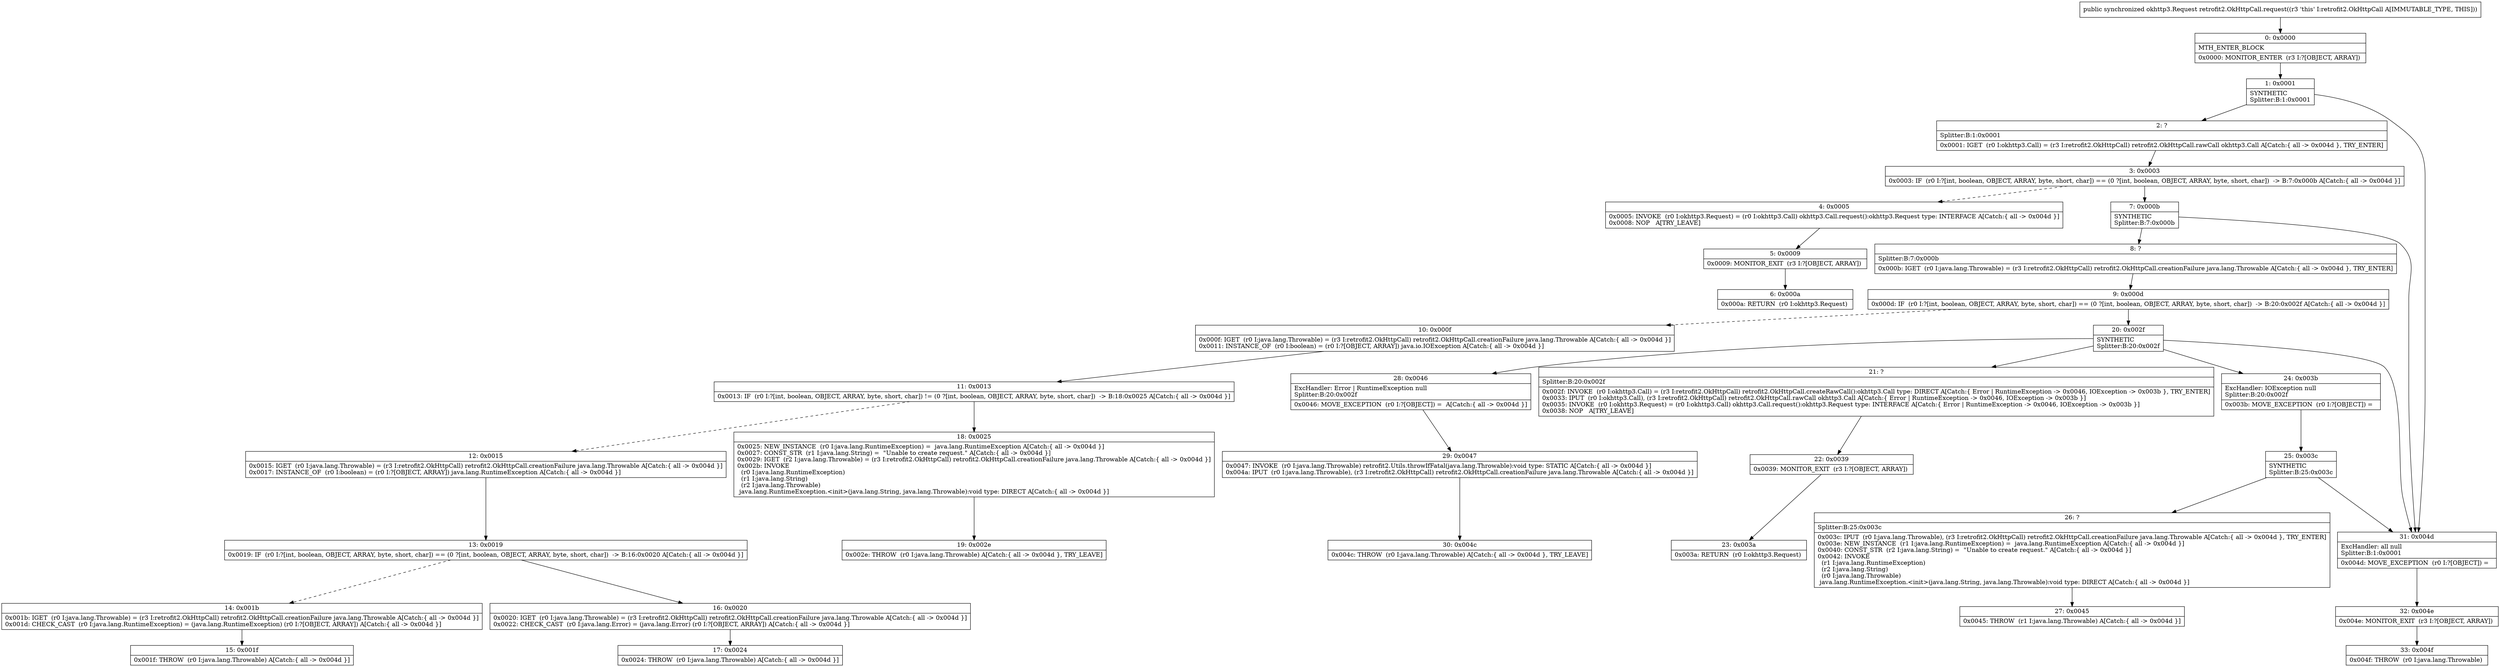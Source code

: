 digraph "CFG forretrofit2.OkHttpCall.request()Lokhttp3\/Request;" {
Node_0 [shape=record,label="{0\:\ 0x0000|MTH_ENTER_BLOCK\l|0x0000: MONITOR_ENTER  (r3 I:?[OBJECT, ARRAY]) \l}"];
Node_1 [shape=record,label="{1\:\ 0x0001|SYNTHETIC\lSplitter:B:1:0x0001\l}"];
Node_2 [shape=record,label="{2\:\ ?|Splitter:B:1:0x0001\l|0x0001: IGET  (r0 I:okhttp3.Call) = (r3 I:retrofit2.OkHttpCall) retrofit2.OkHttpCall.rawCall okhttp3.Call A[Catch:\{ all \-\> 0x004d \}, TRY_ENTER]\l}"];
Node_3 [shape=record,label="{3\:\ 0x0003|0x0003: IF  (r0 I:?[int, boolean, OBJECT, ARRAY, byte, short, char]) == (0 ?[int, boolean, OBJECT, ARRAY, byte, short, char])  \-\> B:7:0x000b A[Catch:\{ all \-\> 0x004d \}]\l}"];
Node_4 [shape=record,label="{4\:\ 0x0005|0x0005: INVOKE  (r0 I:okhttp3.Request) = (r0 I:okhttp3.Call) okhttp3.Call.request():okhttp3.Request type: INTERFACE A[Catch:\{ all \-\> 0x004d \}]\l0x0008: NOP   A[TRY_LEAVE]\l}"];
Node_5 [shape=record,label="{5\:\ 0x0009|0x0009: MONITOR_EXIT  (r3 I:?[OBJECT, ARRAY]) \l}"];
Node_6 [shape=record,label="{6\:\ 0x000a|0x000a: RETURN  (r0 I:okhttp3.Request) \l}"];
Node_7 [shape=record,label="{7\:\ 0x000b|SYNTHETIC\lSplitter:B:7:0x000b\l}"];
Node_8 [shape=record,label="{8\:\ ?|Splitter:B:7:0x000b\l|0x000b: IGET  (r0 I:java.lang.Throwable) = (r3 I:retrofit2.OkHttpCall) retrofit2.OkHttpCall.creationFailure java.lang.Throwable A[Catch:\{ all \-\> 0x004d \}, TRY_ENTER]\l}"];
Node_9 [shape=record,label="{9\:\ 0x000d|0x000d: IF  (r0 I:?[int, boolean, OBJECT, ARRAY, byte, short, char]) == (0 ?[int, boolean, OBJECT, ARRAY, byte, short, char])  \-\> B:20:0x002f A[Catch:\{ all \-\> 0x004d \}]\l}"];
Node_10 [shape=record,label="{10\:\ 0x000f|0x000f: IGET  (r0 I:java.lang.Throwable) = (r3 I:retrofit2.OkHttpCall) retrofit2.OkHttpCall.creationFailure java.lang.Throwable A[Catch:\{ all \-\> 0x004d \}]\l0x0011: INSTANCE_OF  (r0 I:boolean) = (r0 I:?[OBJECT, ARRAY]) java.io.IOException A[Catch:\{ all \-\> 0x004d \}]\l}"];
Node_11 [shape=record,label="{11\:\ 0x0013|0x0013: IF  (r0 I:?[int, boolean, OBJECT, ARRAY, byte, short, char]) != (0 ?[int, boolean, OBJECT, ARRAY, byte, short, char])  \-\> B:18:0x0025 A[Catch:\{ all \-\> 0x004d \}]\l}"];
Node_12 [shape=record,label="{12\:\ 0x0015|0x0015: IGET  (r0 I:java.lang.Throwable) = (r3 I:retrofit2.OkHttpCall) retrofit2.OkHttpCall.creationFailure java.lang.Throwable A[Catch:\{ all \-\> 0x004d \}]\l0x0017: INSTANCE_OF  (r0 I:boolean) = (r0 I:?[OBJECT, ARRAY]) java.lang.RuntimeException A[Catch:\{ all \-\> 0x004d \}]\l}"];
Node_13 [shape=record,label="{13\:\ 0x0019|0x0019: IF  (r0 I:?[int, boolean, OBJECT, ARRAY, byte, short, char]) == (0 ?[int, boolean, OBJECT, ARRAY, byte, short, char])  \-\> B:16:0x0020 A[Catch:\{ all \-\> 0x004d \}]\l}"];
Node_14 [shape=record,label="{14\:\ 0x001b|0x001b: IGET  (r0 I:java.lang.Throwable) = (r3 I:retrofit2.OkHttpCall) retrofit2.OkHttpCall.creationFailure java.lang.Throwable A[Catch:\{ all \-\> 0x004d \}]\l0x001d: CHECK_CAST  (r0 I:java.lang.RuntimeException) = (java.lang.RuntimeException) (r0 I:?[OBJECT, ARRAY]) A[Catch:\{ all \-\> 0x004d \}]\l}"];
Node_15 [shape=record,label="{15\:\ 0x001f|0x001f: THROW  (r0 I:java.lang.Throwable) A[Catch:\{ all \-\> 0x004d \}]\l}"];
Node_16 [shape=record,label="{16\:\ 0x0020|0x0020: IGET  (r0 I:java.lang.Throwable) = (r3 I:retrofit2.OkHttpCall) retrofit2.OkHttpCall.creationFailure java.lang.Throwable A[Catch:\{ all \-\> 0x004d \}]\l0x0022: CHECK_CAST  (r0 I:java.lang.Error) = (java.lang.Error) (r0 I:?[OBJECT, ARRAY]) A[Catch:\{ all \-\> 0x004d \}]\l}"];
Node_17 [shape=record,label="{17\:\ 0x0024|0x0024: THROW  (r0 I:java.lang.Throwable) A[Catch:\{ all \-\> 0x004d \}]\l}"];
Node_18 [shape=record,label="{18\:\ 0x0025|0x0025: NEW_INSTANCE  (r0 I:java.lang.RuntimeException) =  java.lang.RuntimeException A[Catch:\{ all \-\> 0x004d \}]\l0x0027: CONST_STR  (r1 I:java.lang.String) =  \"Unable to create request.\" A[Catch:\{ all \-\> 0x004d \}]\l0x0029: IGET  (r2 I:java.lang.Throwable) = (r3 I:retrofit2.OkHttpCall) retrofit2.OkHttpCall.creationFailure java.lang.Throwable A[Catch:\{ all \-\> 0x004d \}]\l0x002b: INVOKE  \l  (r0 I:java.lang.RuntimeException)\l  (r1 I:java.lang.String)\l  (r2 I:java.lang.Throwable)\l java.lang.RuntimeException.\<init\>(java.lang.String, java.lang.Throwable):void type: DIRECT A[Catch:\{ all \-\> 0x004d \}]\l}"];
Node_19 [shape=record,label="{19\:\ 0x002e|0x002e: THROW  (r0 I:java.lang.Throwable) A[Catch:\{ all \-\> 0x004d \}, TRY_LEAVE]\l}"];
Node_20 [shape=record,label="{20\:\ 0x002f|SYNTHETIC\lSplitter:B:20:0x002f\l}"];
Node_21 [shape=record,label="{21\:\ ?|Splitter:B:20:0x002f\l|0x002f: INVOKE  (r0 I:okhttp3.Call) = (r3 I:retrofit2.OkHttpCall) retrofit2.OkHttpCall.createRawCall():okhttp3.Call type: DIRECT A[Catch:\{ Error \| RuntimeException \-\> 0x0046, IOException \-\> 0x003b \}, TRY_ENTER]\l0x0033: IPUT  (r0 I:okhttp3.Call), (r3 I:retrofit2.OkHttpCall) retrofit2.OkHttpCall.rawCall okhttp3.Call A[Catch:\{ Error \| RuntimeException \-\> 0x0046, IOException \-\> 0x003b \}]\l0x0035: INVOKE  (r0 I:okhttp3.Request) = (r0 I:okhttp3.Call) okhttp3.Call.request():okhttp3.Request type: INTERFACE A[Catch:\{ Error \| RuntimeException \-\> 0x0046, IOException \-\> 0x003b \}]\l0x0038: NOP   A[TRY_LEAVE]\l}"];
Node_22 [shape=record,label="{22\:\ 0x0039|0x0039: MONITOR_EXIT  (r3 I:?[OBJECT, ARRAY]) \l}"];
Node_23 [shape=record,label="{23\:\ 0x003a|0x003a: RETURN  (r0 I:okhttp3.Request) \l}"];
Node_24 [shape=record,label="{24\:\ 0x003b|ExcHandler: IOException null\lSplitter:B:20:0x002f\l|0x003b: MOVE_EXCEPTION  (r0 I:?[OBJECT]) =  \l}"];
Node_25 [shape=record,label="{25\:\ 0x003c|SYNTHETIC\lSplitter:B:25:0x003c\l}"];
Node_26 [shape=record,label="{26\:\ ?|Splitter:B:25:0x003c\l|0x003c: IPUT  (r0 I:java.lang.Throwable), (r3 I:retrofit2.OkHttpCall) retrofit2.OkHttpCall.creationFailure java.lang.Throwable A[Catch:\{ all \-\> 0x004d \}, TRY_ENTER]\l0x003e: NEW_INSTANCE  (r1 I:java.lang.RuntimeException) =  java.lang.RuntimeException A[Catch:\{ all \-\> 0x004d \}]\l0x0040: CONST_STR  (r2 I:java.lang.String) =  \"Unable to create request.\" A[Catch:\{ all \-\> 0x004d \}]\l0x0042: INVOKE  \l  (r1 I:java.lang.RuntimeException)\l  (r2 I:java.lang.String)\l  (r0 I:java.lang.Throwable)\l java.lang.RuntimeException.\<init\>(java.lang.String, java.lang.Throwable):void type: DIRECT A[Catch:\{ all \-\> 0x004d \}]\l}"];
Node_27 [shape=record,label="{27\:\ 0x0045|0x0045: THROW  (r1 I:java.lang.Throwable) A[Catch:\{ all \-\> 0x004d \}]\l}"];
Node_28 [shape=record,label="{28\:\ 0x0046|ExcHandler: Error \| RuntimeException null\lSplitter:B:20:0x002f\l|0x0046: MOVE_EXCEPTION  (r0 I:?[OBJECT]) =  A[Catch:\{ all \-\> 0x004d \}]\l}"];
Node_29 [shape=record,label="{29\:\ 0x0047|0x0047: INVOKE  (r0 I:java.lang.Throwable) retrofit2.Utils.throwIfFatal(java.lang.Throwable):void type: STATIC A[Catch:\{ all \-\> 0x004d \}]\l0x004a: IPUT  (r0 I:java.lang.Throwable), (r3 I:retrofit2.OkHttpCall) retrofit2.OkHttpCall.creationFailure java.lang.Throwable A[Catch:\{ all \-\> 0x004d \}]\l}"];
Node_30 [shape=record,label="{30\:\ 0x004c|0x004c: THROW  (r0 I:java.lang.Throwable) A[Catch:\{ all \-\> 0x004d \}, TRY_LEAVE]\l}"];
Node_31 [shape=record,label="{31\:\ 0x004d|ExcHandler: all null\lSplitter:B:1:0x0001\l|0x004d: MOVE_EXCEPTION  (r0 I:?[OBJECT]) =  \l}"];
Node_32 [shape=record,label="{32\:\ 0x004e|0x004e: MONITOR_EXIT  (r3 I:?[OBJECT, ARRAY]) \l}"];
Node_33 [shape=record,label="{33\:\ 0x004f|0x004f: THROW  (r0 I:java.lang.Throwable) \l}"];
MethodNode[shape=record,label="{public synchronized okhttp3.Request retrofit2.OkHttpCall.request((r3 'this' I:retrofit2.OkHttpCall A[IMMUTABLE_TYPE, THIS])) }"];
MethodNode -> Node_0;
Node_0 -> Node_1;
Node_1 -> Node_2;
Node_1 -> Node_31;
Node_2 -> Node_3;
Node_3 -> Node_4[style=dashed];
Node_3 -> Node_7;
Node_4 -> Node_5;
Node_5 -> Node_6;
Node_7 -> Node_8;
Node_7 -> Node_31;
Node_8 -> Node_9;
Node_9 -> Node_10[style=dashed];
Node_9 -> Node_20;
Node_10 -> Node_11;
Node_11 -> Node_12[style=dashed];
Node_11 -> Node_18;
Node_12 -> Node_13;
Node_13 -> Node_14[style=dashed];
Node_13 -> Node_16;
Node_14 -> Node_15;
Node_16 -> Node_17;
Node_18 -> Node_19;
Node_20 -> Node_21;
Node_20 -> Node_28;
Node_20 -> Node_24;
Node_20 -> Node_31;
Node_21 -> Node_22;
Node_22 -> Node_23;
Node_24 -> Node_25;
Node_25 -> Node_26;
Node_25 -> Node_31;
Node_26 -> Node_27;
Node_28 -> Node_29;
Node_29 -> Node_30;
Node_31 -> Node_32;
Node_32 -> Node_33;
}

